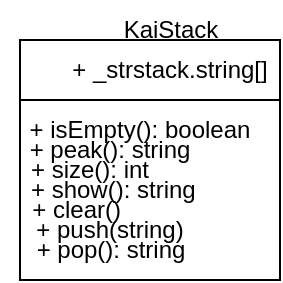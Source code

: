 <mxfile>
    <diagram id="iFqBT97sE6YIXAL9ICmt" name="Page-1">
        <mxGraphModel dx="166" dy="298" grid="1" gridSize="10" guides="1" tooltips="1" connect="1" arrows="1" fold="1" page="1" pageScale="1" pageWidth="827" pageHeight="1169" math="0" shadow="0">
            <root>
                <mxCell id="0"/>
                <mxCell id="1" parent="0"/>
                <mxCell id="2" value="" style="shape=internalStorage;whiteSpace=wrap;html=1;backgroundOutline=1;movable=1;resizable=1;rotatable=1;deletable=1;editable=1;connectable=1;dx=0;dy=30;" vertex="1" parent="1">
                    <mxGeometry x="20" y="50" width="130" height="120" as="geometry"/>
                </mxCell>
                <mxCell id="3" value="KaiStack" style="text;html=1;align=center;verticalAlign=middle;resizable=0;points=[];autosize=1;strokeColor=none;fillColor=none;" vertex="1" parent="1">
                    <mxGeometry x="60" y="30" width="70" height="30" as="geometry"/>
                </mxCell>
                <mxCell id="4" value="+ _strstack.string[]" style="text;html=1;strokeColor=none;fillColor=none;align=center;verticalAlign=middle;whiteSpace=wrap;rounded=0;" vertex="1" parent="1">
                    <mxGeometry x="40" y="50" width="110" height="30" as="geometry"/>
                </mxCell>
                <mxCell id="5" value="+ isEmpty(): boolean" style="text;html=1;strokeColor=none;fillColor=none;align=center;verticalAlign=middle;whiteSpace=wrap;rounded=0;" vertex="1" parent="1">
                    <mxGeometry x="20" y="80" width="120" height="30" as="geometry"/>
                </mxCell>
                <mxCell id="6" value="+ peak(): string" style="text;html=1;strokeColor=none;fillColor=none;align=center;verticalAlign=middle;whiteSpace=wrap;rounded=0;" vertex="1" parent="1">
                    <mxGeometry x="10" y="90" width="110" height="30" as="geometry"/>
                </mxCell>
                <mxCell id="7" value="+ size(): int" style="text;html=1;strokeColor=none;fillColor=none;align=center;verticalAlign=middle;whiteSpace=wrap;rounded=0;" vertex="1" parent="1">
                    <mxGeometry x="10" y="100" width="90" height="30" as="geometry"/>
                </mxCell>
                <mxCell id="10" value="&amp;nbsp;+ show(): string" style="text;html=1;strokeColor=none;fillColor=none;align=center;verticalAlign=middle;whiteSpace=wrap;rounded=0;" vertex="1" parent="1">
                    <mxGeometry x="10" y="110" width="110" height="30" as="geometry"/>
                </mxCell>
                <mxCell id="12" value="&amp;nbsp; + clear()" style="text;html=1;strokeColor=none;fillColor=none;align=center;verticalAlign=middle;whiteSpace=wrap;rounded=0;" vertex="1" parent="1">
                    <mxGeometry x="10" y="120" width="70" height="30" as="geometry"/>
                </mxCell>
                <mxCell id="14" value="+ push(string)" style="text;html=1;strokeColor=none;fillColor=none;align=center;verticalAlign=middle;whiteSpace=wrap;rounded=0;" vertex="1" parent="1">
                    <mxGeometry x="25" y="130" width="80" height="30" as="geometry"/>
                </mxCell>
                <mxCell id="15" value="+ pop(): string" style="text;html=1;strokeColor=none;fillColor=none;align=center;verticalAlign=middle;whiteSpace=wrap;rounded=0;" vertex="1" parent="1">
                    <mxGeometry x="12.5" y="140" width="105" height="30" as="geometry"/>
                </mxCell>
            </root>
        </mxGraphModel>
    </diagram>
</mxfile>